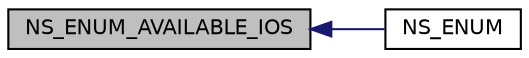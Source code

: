 digraph "NS_ENUM_AVAILABLE_IOS"
{
  edge [fontname="Helvetica",fontsize="10",labelfontname="Helvetica",labelfontsize="10"];
  node [fontname="Helvetica",fontsize="10",shape=record];
  rankdir="LR";
  Node4 [label="NS_ENUM_AVAILABLE_IOS",height=0.2,width=0.4,color="black", fillcolor="grey75", style="filled", fontcolor="black"];
  Node4 -> Node5 [dir="back",color="midnightblue",fontsize="10",style="solid",fontname="Helvetica"];
  Node5 [label="NS_ENUM",height=0.2,width=0.4,color="black", fillcolor="white", style="filled",URL="$_m_a_r_touch_i_d_8h.html#aa9f02f0774a67daddf122e541abf4585"];
}
